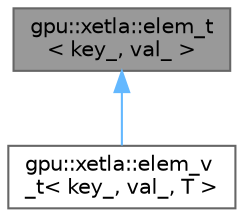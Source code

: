 digraph "gpu::xetla::elem_t&lt; key_, val_ &gt;"
{
 // LATEX_PDF_SIZE
  bgcolor="transparent";
  edge [fontname=Helvetica,fontsize=10,labelfontname=Helvetica,labelfontsize=10];
  node [fontname=Helvetica,fontsize=10,shape=box,height=0.2,width=0.4];
  Node1 [id="Node000001",label="gpu::xetla::elem_t\l\< key_, val_ \>",height=0.2,width=0.4,color="gray40", fillcolor="grey60", style="filled", fontcolor="black",tooltip=" "];
  Node1 -> Node2 [id="edge1_Node000001_Node000002",dir="back",color="steelblue1",style="solid",tooltip=" "];
  Node2 [id="Node000002",label="gpu::xetla::elem_v\l_t\< key_, val_, T \>",height=0.2,width=0.4,color="gray40", fillcolor="white", style="filled",URL="$structgpu_1_1xetla_1_1elem__v__t.html",tooltip=" "];
}
